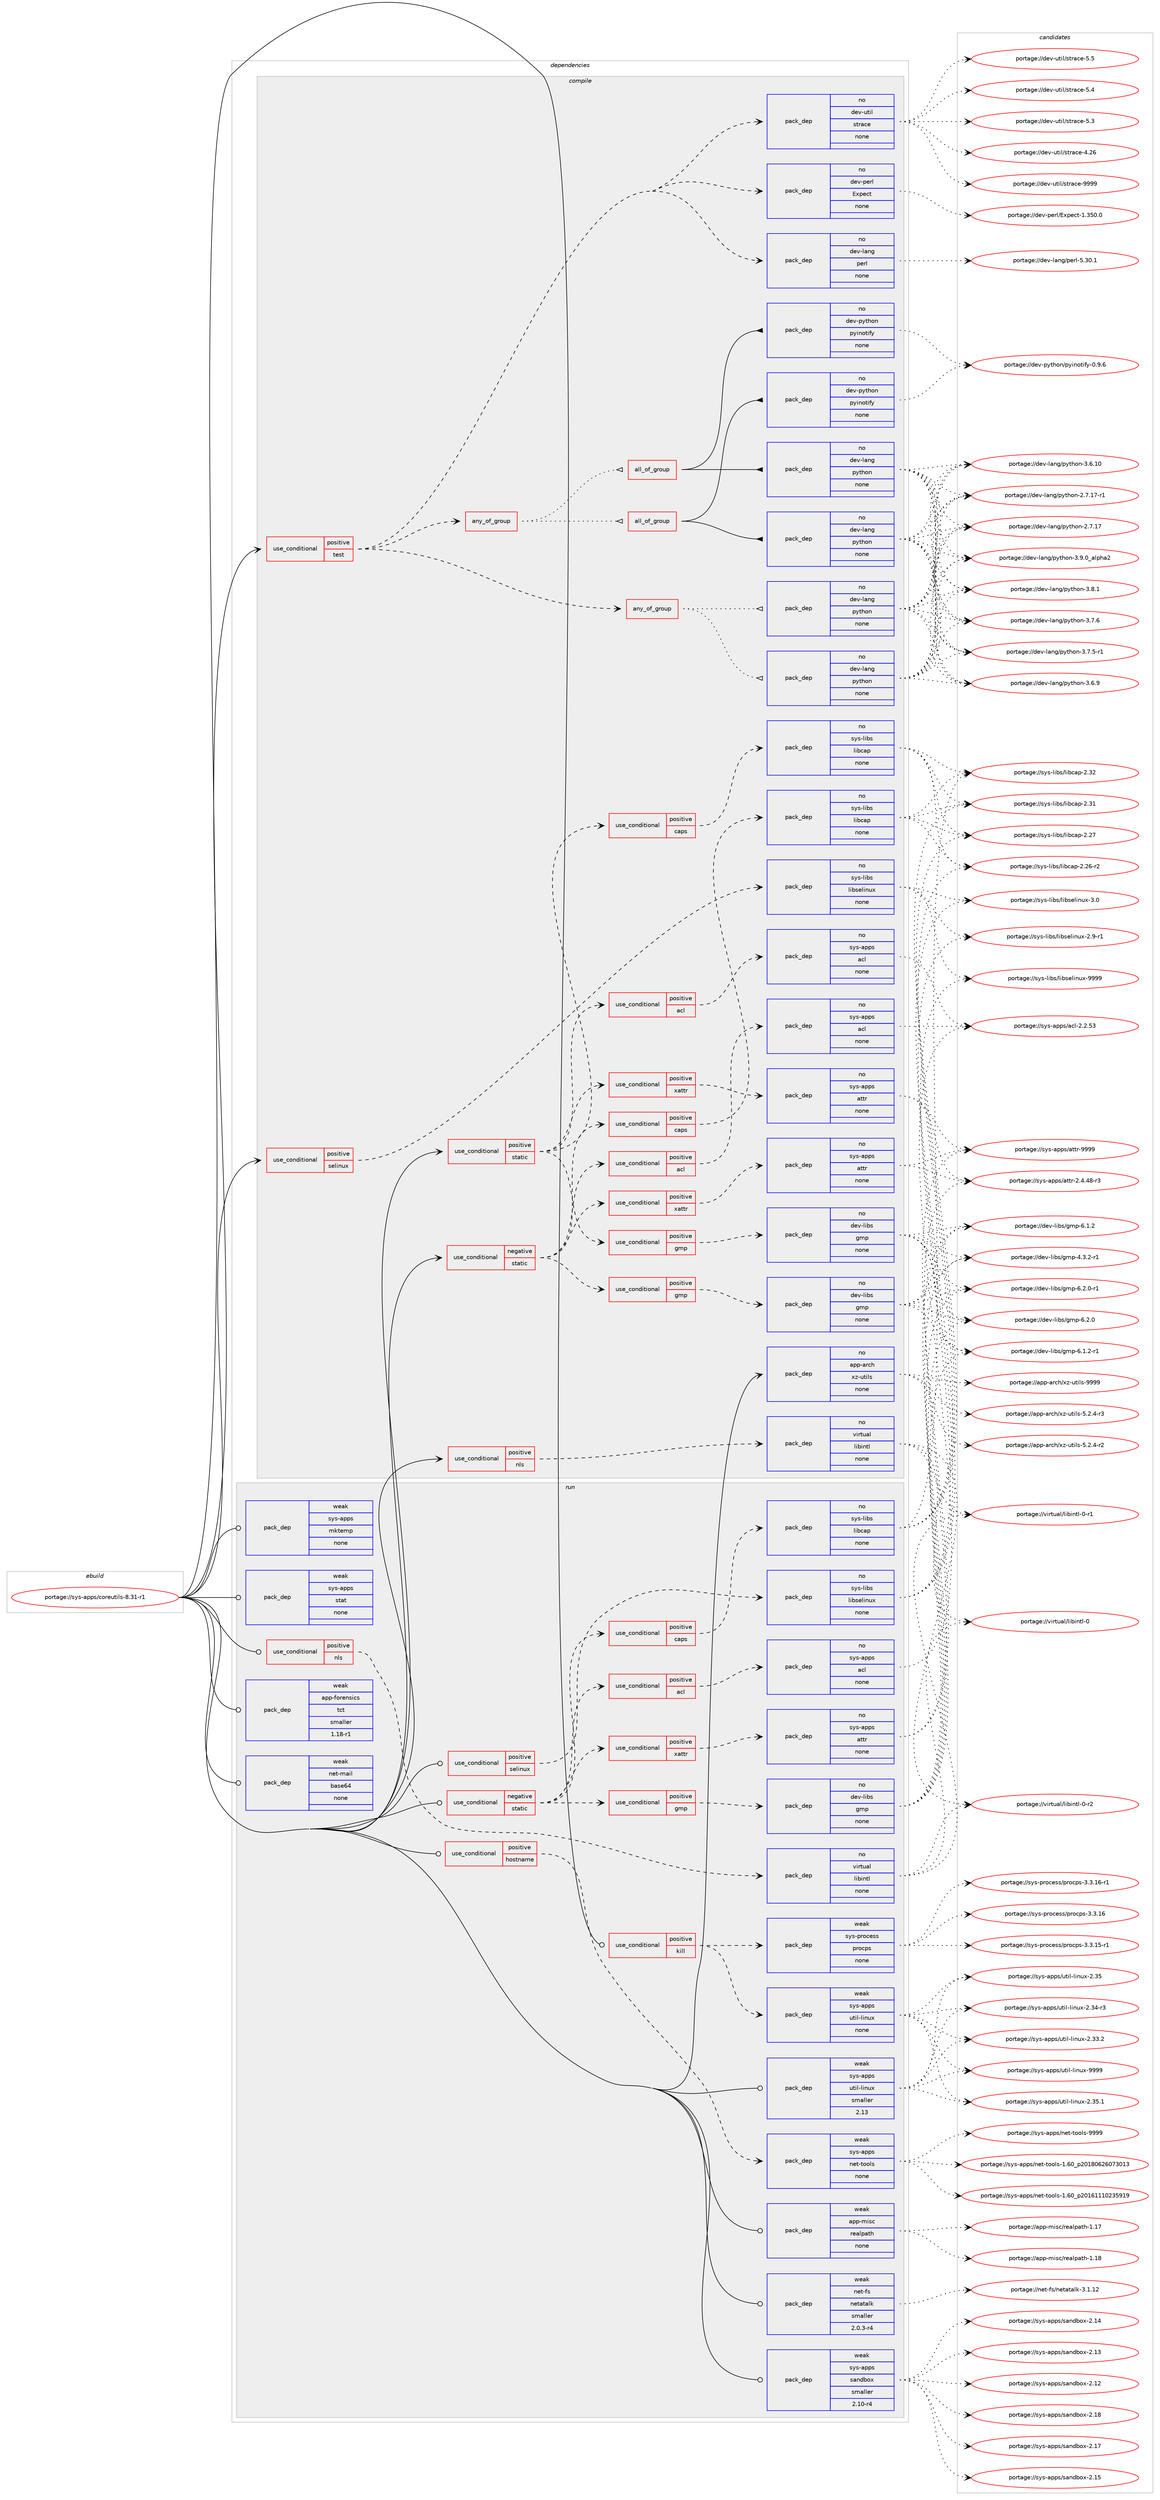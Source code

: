 digraph prolog {

# *************
# Graph options
# *************

newrank=true;
concentrate=true;
compound=true;
graph [rankdir=LR,fontname=Helvetica,fontsize=10,ranksep=1.5];#, ranksep=2.5, nodesep=0.2];
edge  [arrowhead=vee];
node  [fontname=Helvetica,fontsize=10];

# **********
# The ebuild
# **********

subgraph cluster_leftcol {
color=gray;
rank=same;
label=<<i>ebuild</i>>;
id [label="portage://sys-apps/coreutils-8.31-r1", color=red, width=4, href="../sys-apps/coreutils-8.31-r1.svg"];
}

# ****************
# The dependencies
# ****************

subgraph cluster_midcol {
color=gray;
label=<<i>dependencies</i>>;
subgraph cluster_compile {
fillcolor="#eeeeee";
style=filled;
label=<<i>compile</i>>;
subgraph cond9619 {
dependency44824 [label=<<TABLE BORDER="0" CELLBORDER="1" CELLSPACING="0" CELLPADDING="4"><TR><TD ROWSPAN="3" CELLPADDING="10">use_conditional</TD></TR><TR><TD>negative</TD></TR><TR><TD>static</TD></TR></TABLE>>, shape=none, color=red];
subgraph cond9620 {
dependency44825 [label=<<TABLE BORDER="0" CELLBORDER="1" CELLSPACING="0" CELLPADDING="4"><TR><TD ROWSPAN="3" CELLPADDING="10">use_conditional</TD></TR><TR><TD>positive</TD></TR><TR><TD>acl</TD></TR></TABLE>>, shape=none, color=red];
subgraph pack34191 {
dependency44826 [label=<<TABLE BORDER="0" CELLBORDER="1" CELLSPACING="0" CELLPADDING="4" WIDTH="220"><TR><TD ROWSPAN="6" CELLPADDING="30">pack_dep</TD></TR><TR><TD WIDTH="110">no</TD></TR><TR><TD>sys-apps</TD></TR><TR><TD>acl</TD></TR><TR><TD>none</TD></TR><TR><TD></TD></TR></TABLE>>, shape=none, color=blue];
}
dependency44825:e -> dependency44826:w [weight=20,style="dashed",arrowhead="vee"];
}
dependency44824:e -> dependency44825:w [weight=20,style="dashed",arrowhead="vee"];
subgraph cond9621 {
dependency44827 [label=<<TABLE BORDER="0" CELLBORDER="1" CELLSPACING="0" CELLPADDING="4"><TR><TD ROWSPAN="3" CELLPADDING="10">use_conditional</TD></TR><TR><TD>positive</TD></TR><TR><TD>caps</TD></TR></TABLE>>, shape=none, color=red];
subgraph pack34192 {
dependency44828 [label=<<TABLE BORDER="0" CELLBORDER="1" CELLSPACING="0" CELLPADDING="4" WIDTH="220"><TR><TD ROWSPAN="6" CELLPADDING="30">pack_dep</TD></TR><TR><TD WIDTH="110">no</TD></TR><TR><TD>sys-libs</TD></TR><TR><TD>libcap</TD></TR><TR><TD>none</TD></TR><TR><TD></TD></TR></TABLE>>, shape=none, color=blue];
}
dependency44827:e -> dependency44828:w [weight=20,style="dashed",arrowhead="vee"];
}
dependency44824:e -> dependency44827:w [weight=20,style="dashed",arrowhead="vee"];
subgraph cond9622 {
dependency44829 [label=<<TABLE BORDER="0" CELLBORDER="1" CELLSPACING="0" CELLPADDING="4"><TR><TD ROWSPAN="3" CELLPADDING="10">use_conditional</TD></TR><TR><TD>positive</TD></TR><TR><TD>gmp</TD></TR></TABLE>>, shape=none, color=red];
subgraph pack34193 {
dependency44830 [label=<<TABLE BORDER="0" CELLBORDER="1" CELLSPACING="0" CELLPADDING="4" WIDTH="220"><TR><TD ROWSPAN="6" CELLPADDING="30">pack_dep</TD></TR><TR><TD WIDTH="110">no</TD></TR><TR><TD>dev-libs</TD></TR><TR><TD>gmp</TD></TR><TR><TD>none</TD></TR><TR><TD></TD></TR></TABLE>>, shape=none, color=blue];
}
dependency44829:e -> dependency44830:w [weight=20,style="dashed",arrowhead="vee"];
}
dependency44824:e -> dependency44829:w [weight=20,style="dashed",arrowhead="vee"];
subgraph cond9623 {
dependency44831 [label=<<TABLE BORDER="0" CELLBORDER="1" CELLSPACING="0" CELLPADDING="4"><TR><TD ROWSPAN="3" CELLPADDING="10">use_conditional</TD></TR><TR><TD>positive</TD></TR><TR><TD>xattr</TD></TR></TABLE>>, shape=none, color=red];
subgraph pack34194 {
dependency44832 [label=<<TABLE BORDER="0" CELLBORDER="1" CELLSPACING="0" CELLPADDING="4" WIDTH="220"><TR><TD ROWSPAN="6" CELLPADDING="30">pack_dep</TD></TR><TR><TD WIDTH="110">no</TD></TR><TR><TD>sys-apps</TD></TR><TR><TD>attr</TD></TR><TR><TD>none</TD></TR><TR><TD></TD></TR></TABLE>>, shape=none, color=blue];
}
dependency44831:e -> dependency44832:w [weight=20,style="dashed",arrowhead="vee"];
}
dependency44824:e -> dependency44831:w [weight=20,style="dashed",arrowhead="vee"];
}
id:e -> dependency44824:w [weight=20,style="solid",arrowhead="vee"];
subgraph cond9624 {
dependency44833 [label=<<TABLE BORDER="0" CELLBORDER="1" CELLSPACING="0" CELLPADDING="4"><TR><TD ROWSPAN="3" CELLPADDING="10">use_conditional</TD></TR><TR><TD>positive</TD></TR><TR><TD>nls</TD></TR></TABLE>>, shape=none, color=red];
subgraph pack34195 {
dependency44834 [label=<<TABLE BORDER="0" CELLBORDER="1" CELLSPACING="0" CELLPADDING="4" WIDTH="220"><TR><TD ROWSPAN="6" CELLPADDING="30">pack_dep</TD></TR><TR><TD WIDTH="110">no</TD></TR><TR><TD>virtual</TD></TR><TR><TD>libintl</TD></TR><TR><TD>none</TD></TR><TR><TD></TD></TR></TABLE>>, shape=none, color=blue];
}
dependency44833:e -> dependency44834:w [weight=20,style="dashed",arrowhead="vee"];
}
id:e -> dependency44833:w [weight=20,style="solid",arrowhead="vee"];
subgraph cond9625 {
dependency44835 [label=<<TABLE BORDER="0" CELLBORDER="1" CELLSPACING="0" CELLPADDING="4"><TR><TD ROWSPAN="3" CELLPADDING="10">use_conditional</TD></TR><TR><TD>positive</TD></TR><TR><TD>selinux</TD></TR></TABLE>>, shape=none, color=red];
subgraph pack34196 {
dependency44836 [label=<<TABLE BORDER="0" CELLBORDER="1" CELLSPACING="0" CELLPADDING="4" WIDTH="220"><TR><TD ROWSPAN="6" CELLPADDING="30">pack_dep</TD></TR><TR><TD WIDTH="110">no</TD></TR><TR><TD>sys-libs</TD></TR><TR><TD>libselinux</TD></TR><TR><TD>none</TD></TR><TR><TD></TD></TR></TABLE>>, shape=none, color=blue];
}
dependency44835:e -> dependency44836:w [weight=20,style="dashed",arrowhead="vee"];
}
id:e -> dependency44835:w [weight=20,style="solid",arrowhead="vee"];
subgraph cond9626 {
dependency44837 [label=<<TABLE BORDER="0" CELLBORDER="1" CELLSPACING="0" CELLPADDING="4"><TR><TD ROWSPAN="3" CELLPADDING="10">use_conditional</TD></TR><TR><TD>positive</TD></TR><TR><TD>static</TD></TR></TABLE>>, shape=none, color=red];
subgraph cond9627 {
dependency44838 [label=<<TABLE BORDER="0" CELLBORDER="1" CELLSPACING="0" CELLPADDING="4"><TR><TD ROWSPAN="3" CELLPADDING="10">use_conditional</TD></TR><TR><TD>positive</TD></TR><TR><TD>acl</TD></TR></TABLE>>, shape=none, color=red];
subgraph pack34197 {
dependency44839 [label=<<TABLE BORDER="0" CELLBORDER="1" CELLSPACING="0" CELLPADDING="4" WIDTH="220"><TR><TD ROWSPAN="6" CELLPADDING="30">pack_dep</TD></TR><TR><TD WIDTH="110">no</TD></TR><TR><TD>sys-apps</TD></TR><TR><TD>acl</TD></TR><TR><TD>none</TD></TR><TR><TD></TD></TR></TABLE>>, shape=none, color=blue];
}
dependency44838:e -> dependency44839:w [weight=20,style="dashed",arrowhead="vee"];
}
dependency44837:e -> dependency44838:w [weight=20,style="dashed",arrowhead="vee"];
subgraph cond9628 {
dependency44840 [label=<<TABLE BORDER="0" CELLBORDER="1" CELLSPACING="0" CELLPADDING="4"><TR><TD ROWSPAN="3" CELLPADDING="10">use_conditional</TD></TR><TR><TD>positive</TD></TR><TR><TD>caps</TD></TR></TABLE>>, shape=none, color=red];
subgraph pack34198 {
dependency44841 [label=<<TABLE BORDER="0" CELLBORDER="1" CELLSPACING="0" CELLPADDING="4" WIDTH="220"><TR><TD ROWSPAN="6" CELLPADDING="30">pack_dep</TD></TR><TR><TD WIDTH="110">no</TD></TR><TR><TD>sys-libs</TD></TR><TR><TD>libcap</TD></TR><TR><TD>none</TD></TR><TR><TD></TD></TR></TABLE>>, shape=none, color=blue];
}
dependency44840:e -> dependency44841:w [weight=20,style="dashed",arrowhead="vee"];
}
dependency44837:e -> dependency44840:w [weight=20,style="dashed",arrowhead="vee"];
subgraph cond9629 {
dependency44842 [label=<<TABLE BORDER="0" CELLBORDER="1" CELLSPACING="0" CELLPADDING="4"><TR><TD ROWSPAN="3" CELLPADDING="10">use_conditional</TD></TR><TR><TD>positive</TD></TR><TR><TD>gmp</TD></TR></TABLE>>, shape=none, color=red];
subgraph pack34199 {
dependency44843 [label=<<TABLE BORDER="0" CELLBORDER="1" CELLSPACING="0" CELLPADDING="4" WIDTH="220"><TR><TD ROWSPAN="6" CELLPADDING="30">pack_dep</TD></TR><TR><TD WIDTH="110">no</TD></TR><TR><TD>dev-libs</TD></TR><TR><TD>gmp</TD></TR><TR><TD>none</TD></TR><TR><TD></TD></TR></TABLE>>, shape=none, color=blue];
}
dependency44842:e -> dependency44843:w [weight=20,style="dashed",arrowhead="vee"];
}
dependency44837:e -> dependency44842:w [weight=20,style="dashed",arrowhead="vee"];
subgraph cond9630 {
dependency44844 [label=<<TABLE BORDER="0" CELLBORDER="1" CELLSPACING="0" CELLPADDING="4"><TR><TD ROWSPAN="3" CELLPADDING="10">use_conditional</TD></TR><TR><TD>positive</TD></TR><TR><TD>xattr</TD></TR></TABLE>>, shape=none, color=red];
subgraph pack34200 {
dependency44845 [label=<<TABLE BORDER="0" CELLBORDER="1" CELLSPACING="0" CELLPADDING="4" WIDTH="220"><TR><TD ROWSPAN="6" CELLPADDING="30">pack_dep</TD></TR><TR><TD WIDTH="110">no</TD></TR><TR><TD>sys-apps</TD></TR><TR><TD>attr</TD></TR><TR><TD>none</TD></TR><TR><TD></TD></TR></TABLE>>, shape=none, color=blue];
}
dependency44844:e -> dependency44845:w [weight=20,style="dashed",arrowhead="vee"];
}
dependency44837:e -> dependency44844:w [weight=20,style="dashed",arrowhead="vee"];
}
id:e -> dependency44837:w [weight=20,style="solid",arrowhead="vee"];
subgraph cond9631 {
dependency44846 [label=<<TABLE BORDER="0" CELLBORDER="1" CELLSPACING="0" CELLPADDING="4"><TR><TD ROWSPAN="3" CELLPADDING="10">use_conditional</TD></TR><TR><TD>positive</TD></TR><TR><TD>test</TD></TR></TABLE>>, shape=none, color=red];
subgraph pack34201 {
dependency44847 [label=<<TABLE BORDER="0" CELLBORDER="1" CELLSPACING="0" CELLPADDING="4" WIDTH="220"><TR><TD ROWSPAN="6" CELLPADDING="30">pack_dep</TD></TR><TR><TD WIDTH="110">no</TD></TR><TR><TD>dev-lang</TD></TR><TR><TD>perl</TD></TR><TR><TD>none</TD></TR><TR><TD></TD></TR></TABLE>>, shape=none, color=blue];
}
dependency44846:e -> dependency44847:w [weight=20,style="dashed",arrowhead="vee"];
subgraph pack34202 {
dependency44848 [label=<<TABLE BORDER="0" CELLBORDER="1" CELLSPACING="0" CELLPADDING="4" WIDTH="220"><TR><TD ROWSPAN="6" CELLPADDING="30">pack_dep</TD></TR><TR><TD WIDTH="110">no</TD></TR><TR><TD>dev-perl</TD></TR><TR><TD>Expect</TD></TR><TR><TD>none</TD></TR><TR><TD></TD></TR></TABLE>>, shape=none, color=blue];
}
dependency44846:e -> dependency44848:w [weight=20,style="dashed",arrowhead="vee"];
subgraph pack34203 {
dependency44849 [label=<<TABLE BORDER="0" CELLBORDER="1" CELLSPACING="0" CELLPADDING="4" WIDTH="220"><TR><TD ROWSPAN="6" CELLPADDING="30">pack_dep</TD></TR><TR><TD WIDTH="110">no</TD></TR><TR><TD>dev-util</TD></TR><TR><TD>strace</TD></TR><TR><TD>none</TD></TR><TR><TD></TD></TR></TABLE>>, shape=none, color=blue];
}
dependency44846:e -> dependency44849:w [weight=20,style="dashed",arrowhead="vee"];
subgraph any971 {
dependency44850 [label=<<TABLE BORDER="0" CELLBORDER="1" CELLSPACING="0" CELLPADDING="4"><TR><TD CELLPADDING="10">any_of_group</TD></TR></TABLE>>, shape=none, color=red];subgraph pack34204 {
dependency44851 [label=<<TABLE BORDER="0" CELLBORDER="1" CELLSPACING="0" CELLPADDING="4" WIDTH="220"><TR><TD ROWSPAN="6" CELLPADDING="30">pack_dep</TD></TR><TR><TD WIDTH="110">no</TD></TR><TR><TD>dev-lang</TD></TR><TR><TD>python</TD></TR><TR><TD>none</TD></TR><TR><TD></TD></TR></TABLE>>, shape=none, color=blue];
}
dependency44850:e -> dependency44851:w [weight=20,style="dotted",arrowhead="oinv"];
subgraph pack34205 {
dependency44852 [label=<<TABLE BORDER="0" CELLBORDER="1" CELLSPACING="0" CELLPADDING="4" WIDTH="220"><TR><TD ROWSPAN="6" CELLPADDING="30">pack_dep</TD></TR><TR><TD WIDTH="110">no</TD></TR><TR><TD>dev-lang</TD></TR><TR><TD>python</TD></TR><TR><TD>none</TD></TR><TR><TD></TD></TR></TABLE>>, shape=none, color=blue];
}
dependency44850:e -> dependency44852:w [weight=20,style="dotted",arrowhead="oinv"];
}
dependency44846:e -> dependency44850:w [weight=20,style="dashed",arrowhead="vee"];
subgraph any972 {
dependency44853 [label=<<TABLE BORDER="0" CELLBORDER="1" CELLSPACING="0" CELLPADDING="4"><TR><TD CELLPADDING="10">any_of_group</TD></TR></TABLE>>, shape=none, color=red];subgraph all46 {
dependency44854 [label=<<TABLE BORDER="0" CELLBORDER="1" CELLSPACING="0" CELLPADDING="4"><TR><TD CELLPADDING="10">all_of_group</TD></TR></TABLE>>, shape=none, color=red];subgraph pack34206 {
dependency44855 [label=<<TABLE BORDER="0" CELLBORDER="1" CELLSPACING="0" CELLPADDING="4" WIDTH="220"><TR><TD ROWSPAN="6" CELLPADDING="30">pack_dep</TD></TR><TR><TD WIDTH="110">no</TD></TR><TR><TD>dev-lang</TD></TR><TR><TD>python</TD></TR><TR><TD>none</TD></TR><TR><TD></TD></TR></TABLE>>, shape=none, color=blue];
}
dependency44854:e -> dependency44855:w [weight=20,style="solid",arrowhead="inv"];
subgraph pack34207 {
dependency44856 [label=<<TABLE BORDER="0" CELLBORDER="1" CELLSPACING="0" CELLPADDING="4" WIDTH="220"><TR><TD ROWSPAN="6" CELLPADDING="30">pack_dep</TD></TR><TR><TD WIDTH="110">no</TD></TR><TR><TD>dev-python</TD></TR><TR><TD>pyinotify</TD></TR><TR><TD>none</TD></TR><TR><TD></TD></TR></TABLE>>, shape=none, color=blue];
}
dependency44854:e -> dependency44856:w [weight=20,style="solid",arrowhead="inv"];
}
dependency44853:e -> dependency44854:w [weight=20,style="dotted",arrowhead="oinv"];
subgraph all47 {
dependency44857 [label=<<TABLE BORDER="0" CELLBORDER="1" CELLSPACING="0" CELLPADDING="4"><TR><TD CELLPADDING="10">all_of_group</TD></TR></TABLE>>, shape=none, color=red];subgraph pack34208 {
dependency44858 [label=<<TABLE BORDER="0" CELLBORDER="1" CELLSPACING="0" CELLPADDING="4" WIDTH="220"><TR><TD ROWSPAN="6" CELLPADDING="30">pack_dep</TD></TR><TR><TD WIDTH="110">no</TD></TR><TR><TD>dev-lang</TD></TR><TR><TD>python</TD></TR><TR><TD>none</TD></TR><TR><TD></TD></TR></TABLE>>, shape=none, color=blue];
}
dependency44857:e -> dependency44858:w [weight=20,style="solid",arrowhead="inv"];
subgraph pack34209 {
dependency44859 [label=<<TABLE BORDER="0" CELLBORDER="1" CELLSPACING="0" CELLPADDING="4" WIDTH="220"><TR><TD ROWSPAN="6" CELLPADDING="30">pack_dep</TD></TR><TR><TD WIDTH="110">no</TD></TR><TR><TD>dev-python</TD></TR><TR><TD>pyinotify</TD></TR><TR><TD>none</TD></TR><TR><TD></TD></TR></TABLE>>, shape=none, color=blue];
}
dependency44857:e -> dependency44859:w [weight=20,style="solid",arrowhead="inv"];
}
dependency44853:e -> dependency44857:w [weight=20,style="dotted",arrowhead="oinv"];
}
dependency44846:e -> dependency44853:w [weight=20,style="dashed",arrowhead="vee"];
}
id:e -> dependency44846:w [weight=20,style="solid",arrowhead="vee"];
subgraph pack34210 {
dependency44860 [label=<<TABLE BORDER="0" CELLBORDER="1" CELLSPACING="0" CELLPADDING="4" WIDTH="220"><TR><TD ROWSPAN="6" CELLPADDING="30">pack_dep</TD></TR><TR><TD WIDTH="110">no</TD></TR><TR><TD>app-arch</TD></TR><TR><TD>xz-utils</TD></TR><TR><TD>none</TD></TR><TR><TD></TD></TR></TABLE>>, shape=none, color=blue];
}
id:e -> dependency44860:w [weight=20,style="solid",arrowhead="vee"];
}
subgraph cluster_compileandrun {
fillcolor="#eeeeee";
style=filled;
label=<<i>compile and run</i>>;
}
subgraph cluster_run {
fillcolor="#eeeeee";
style=filled;
label=<<i>run</i>>;
subgraph cond9632 {
dependency44861 [label=<<TABLE BORDER="0" CELLBORDER="1" CELLSPACING="0" CELLPADDING="4"><TR><TD ROWSPAN="3" CELLPADDING="10">use_conditional</TD></TR><TR><TD>negative</TD></TR><TR><TD>static</TD></TR></TABLE>>, shape=none, color=red];
subgraph cond9633 {
dependency44862 [label=<<TABLE BORDER="0" CELLBORDER="1" CELLSPACING="0" CELLPADDING="4"><TR><TD ROWSPAN="3" CELLPADDING="10">use_conditional</TD></TR><TR><TD>positive</TD></TR><TR><TD>acl</TD></TR></TABLE>>, shape=none, color=red];
subgraph pack34211 {
dependency44863 [label=<<TABLE BORDER="0" CELLBORDER="1" CELLSPACING="0" CELLPADDING="4" WIDTH="220"><TR><TD ROWSPAN="6" CELLPADDING="30">pack_dep</TD></TR><TR><TD WIDTH="110">no</TD></TR><TR><TD>sys-apps</TD></TR><TR><TD>acl</TD></TR><TR><TD>none</TD></TR><TR><TD></TD></TR></TABLE>>, shape=none, color=blue];
}
dependency44862:e -> dependency44863:w [weight=20,style="dashed",arrowhead="vee"];
}
dependency44861:e -> dependency44862:w [weight=20,style="dashed",arrowhead="vee"];
subgraph cond9634 {
dependency44864 [label=<<TABLE BORDER="0" CELLBORDER="1" CELLSPACING="0" CELLPADDING="4"><TR><TD ROWSPAN="3" CELLPADDING="10">use_conditional</TD></TR><TR><TD>positive</TD></TR><TR><TD>caps</TD></TR></TABLE>>, shape=none, color=red];
subgraph pack34212 {
dependency44865 [label=<<TABLE BORDER="0" CELLBORDER="1" CELLSPACING="0" CELLPADDING="4" WIDTH="220"><TR><TD ROWSPAN="6" CELLPADDING="30">pack_dep</TD></TR><TR><TD WIDTH="110">no</TD></TR><TR><TD>sys-libs</TD></TR><TR><TD>libcap</TD></TR><TR><TD>none</TD></TR><TR><TD></TD></TR></TABLE>>, shape=none, color=blue];
}
dependency44864:e -> dependency44865:w [weight=20,style="dashed",arrowhead="vee"];
}
dependency44861:e -> dependency44864:w [weight=20,style="dashed",arrowhead="vee"];
subgraph cond9635 {
dependency44866 [label=<<TABLE BORDER="0" CELLBORDER="1" CELLSPACING="0" CELLPADDING="4"><TR><TD ROWSPAN="3" CELLPADDING="10">use_conditional</TD></TR><TR><TD>positive</TD></TR><TR><TD>gmp</TD></TR></TABLE>>, shape=none, color=red];
subgraph pack34213 {
dependency44867 [label=<<TABLE BORDER="0" CELLBORDER="1" CELLSPACING="0" CELLPADDING="4" WIDTH="220"><TR><TD ROWSPAN="6" CELLPADDING="30">pack_dep</TD></TR><TR><TD WIDTH="110">no</TD></TR><TR><TD>dev-libs</TD></TR><TR><TD>gmp</TD></TR><TR><TD>none</TD></TR><TR><TD></TD></TR></TABLE>>, shape=none, color=blue];
}
dependency44866:e -> dependency44867:w [weight=20,style="dashed",arrowhead="vee"];
}
dependency44861:e -> dependency44866:w [weight=20,style="dashed",arrowhead="vee"];
subgraph cond9636 {
dependency44868 [label=<<TABLE BORDER="0" CELLBORDER="1" CELLSPACING="0" CELLPADDING="4"><TR><TD ROWSPAN="3" CELLPADDING="10">use_conditional</TD></TR><TR><TD>positive</TD></TR><TR><TD>xattr</TD></TR></TABLE>>, shape=none, color=red];
subgraph pack34214 {
dependency44869 [label=<<TABLE BORDER="0" CELLBORDER="1" CELLSPACING="0" CELLPADDING="4" WIDTH="220"><TR><TD ROWSPAN="6" CELLPADDING="30">pack_dep</TD></TR><TR><TD WIDTH="110">no</TD></TR><TR><TD>sys-apps</TD></TR><TR><TD>attr</TD></TR><TR><TD>none</TD></TR><TR><TD></TD></TR></TABLE>>, shape=none, color=blue];
}
dependency44868:e -> dependency44869:w [weight=20,style="dashed",arrowhead="vee"];
}
dependency44861:e -> dependency44868:w [weight=20,style="dashed",arrowhead="vee"];
}
id:e -> dependency44861:w [weight=20,style="solid",arrowhead="odot"];
subgraph cond9637 {
dependency44870 [label=<<TABLE BORDER="0" CELLBORDER="1" CELLSPACING="0" CELLPADDING="4"><TR><TD ROWSPAN="3" CELLPADDING="10">use_conditional</TD></TR><TR><TD>positive</TD></TR><TR><TD>hostname</TD></TR></TABLE>>, shape=none, color=red];
subgraph pack34215 {
dependency44871 [label=<<TABLE BORDER="0" CELLBORDER="1" CELLSPACING="0" CELLPADDING="4" WIDTH="220"><TR><TD ROWSPAN="6" CELLPADDING="30">pack_dep</TD></TR><TR><TD WIDTH="110">weak</TD></TR><TR><TD>sys-apps</TD></TR><TR><TD>net-tools</TD></TR><TR><TD>none</TD></TR><TR><TD></TD></TR></TABLE>>, shape=none, color=blue];
}
dependency44870:e -> dependency44871:w [weight=20,style="dashed",arrowhead="vee"];
}
id:e -> dependency44870:w [weight=20,style="solid",arrowhead="odot"];
subgraph cond9638 {
dependency44872 [label=<<TABLE BORDER="0" CELLBORDER="1" CELLSPACING="0" CELLPADDING="4"><TR><TD ROWSPAN="3" CELLPADDING="10">use_conditional</TD></TR><TR><TD>positive</TD></TR><TR><TD>kill</TD></TR></TABLE>>, shape=none, color=red];
subgraph pack34216 {
dependency44873 [label=<<TABLE BORDER="0" CELLBORDER="1" CELLSPACING="0" CELLPADDING="4" WIDTH="220"><TR><TD ROWSPAN="6" CELLPADDING="30">pack_dep</TD></TR><TR><TD WIDTH="110">weak</TD></TR><TR><TD>sys-apps</TD></TR><TR><TD>util-linux</TD></TR><TR><TD>none</TD></TR><TR><TD></TD></TR></TABLE>>, shape=none, color=blue];
}
dependency44872:e -> dependency44873:w [weight=20,style="dashed",arrowhead="vee"];
subgraph pack34217 {
dependency44874 [label=<<TABLE BORDER="0" CELLBORDER="1" CELLSPACING="0" CELLPADDING="4" WIDTH="220"><TR><TD ROWSPAN="6" CELLPADDING="30">pack_dep</TD></TR><TR><TD WIDTH="110">weak</TD></TR><TR><TD>sys-process</TD></TR><TR><TD>procps</TD></TR><TR><TD>none</TD></TR><TR><TD></TD></TR></TABLE>>, shape=none, color=blue];
}
dependency44872:e -> dependency44874:w [weight=20,style="dashed",arrowhead="vee"];
}
id:e -> dependency44872:w [weight=20,style="solid",arrowhead="odot"];
subgraph cond9639 {
dependency44875 [label=<<TABLE BORDER="0" CELLBORDER="1" CELLSPACING="0" CELLPADDING="4"><TR><TD ROWSPAN="3" CELLPADDING="10">use_conditional</TD></TR><TR><TD>positive</TD></TR><TR><TD>nls</TD></TR></TABLE>>, shape=none, color=red];
subgraph pack34218 {
dependency44876 [label=<<TABLE BORDER="0" CELLBORDER="1" CELLSPACING="0" CELLPADDING="4" WIDTH="220"><TR><TD ROWSPAN="6" CELLPADDING="30">pack_dep</TD></TR><TR><TD WIDTH="110">no</TD></TR><TR><TD>virtual</TD></TR><TR><TD>libintl</TD></TR><TR><TD>none</TD></TR><TR><TD></TD></TR></TABLE>>, shape=none, color=blue];
}
dependency44875:e -> dependency44876:w [weight=20,style="dashed",arrowhead="vee"];
}
id:e -> dependency44875:w [weight=20,style="solid",arrowhead="odot"];
subgraph cond9640 {
dependency44877 [label=<<TABLE BORDER="0" CELLBORDER="1" CELLSPACING="0" CELLPADDING="4"><TR><TD ROWSPAN="3" CELLPADDING="10">use_conditional</TD></TR><TR><TD>positive</TD></TR><TR><TD>selinux</TD></TR></TABLE>>, shape=none, color=red];
subgraph pack34219 {
dependency44878 [label=<<TABLE BORDER="0" CELLBORDER="1" CELLSPACING="0" CELLPADDING="4" WIDTH="220"><TR><TD ROWSPAN="6" CELLPADDING="30">pack_dep</TD></TR><TR><TD WIDTH="110">no</TD></TR><TR><TD>sys-libs</TD></TR><TR><TD>libselinux</TD></TR><TR><TD>none</TD></TR><TR><TD></TD></TR></TABLE>>, shape=none, color=blue];
}
dependency44877:e -> dependency44878:w [weight=20,style="dashed",arrowhead="vee"];
}
id:e -> dependency44877:w [weight=20,style="solid",arrowhead="odot"];
subgraph pack34220 {
dependency44879 [label=<<TABLE BORDER="0" CELLBORDER="1" CELLSPACING="0" CELLPADDING="4" WIDTH="220"><TR><TD ROWSPAN="6" CELLPADDING="30">pack_dep</TD></TR><TR><TD WIDTH="110">weak</TD></TR><TR><TD>app-forensics</TD></TR><TR><TD>tct</TD></TR><TR><TD>smaller</TD></TR><TR><TD>1.18-r1</TD></TR></TABLE>>, shape=none, color=blue];
}
id:e -> dependency44879:w [weight=20,style="solid",arrowhead="odot"];
subgraph pack34221 {
dependency44880 [label=<<TABLE BORDER="0" CELLBORDER="1" CELLSPACING="0" CELLPADDING="4" WIDTH="220"><TR><TD ROWSPAN="6" CELLPADDING="30">pack_dep</TD></TR><TR><TD WIDTH="110">weak</TD></TR><TR><TD>app-misc</TD></TR><TR><TD>realpath</TD></TR><TR><TD>none</TD></TR><TR><TD></TD></TR></TABLE>>, shape=none, color=blue];
}
id:e -> dependency44880:w [weight=20,style="solid",arrowhead="odot"];
subgraph pack34222 {
dependency44881 [label=<<TABLE BORDER="0" CELLBORDER="1" CELLSPACING="0" CELLPADDING="4" WIDTH="220"><TR><TD ROWSPAN="6" CELLPADDING="30">pack_dep</TD></TR><TR><TD WIDTH="110">weak</TD></TR><TR><TD>net-fs</TD></TR><TR><TD>netatalk</TD></TR><TR><TD>smaller</TD></TR><TR><TD>2.0.3-r4</TD></TR></TABLE>>, shape=none, color=blue];
}
id:e -> dependency44881:w [weight=20,style="solid",arrowhead="odot"];
subgraph pack34223 {
dependency44882 [label=<<TABLE BORDER="0" CELLBORDER="1" CELLSPACING="0" CELLPADDING="4" WIDTH="220"><TR><TD ROWSPAN="6" CELLPADDING="30">pack_dep</TD></TR><TR><TD WIDTH="110">weak</TD></TR><TR><TD>net-mail</TD></TR><TR><TD>base64</TD></TR><TR><TD>none</TD></TR><TR><TD></TD></TR></TABLE>>, shape=none, color=blue];
}
id:e -> dependency44882:w [weight=20,style="solid",arrowhead="odot"];
subgraph pack34224 {
dependency44883 [label=<<TABLE BORDER="0" CELLBORDER="1" CELLSPACING="0" CELLPADDING="4" WIDTH="220"><TR><TD ROWSPAN="6" CELLPADDING="30">pack_dep</TD></TR><TR><TD WIDTH="110">weak</TD></TR><TR><TD>sys-apps</TD></TR><TR><TD>mktemp</TD></TR><TR><TD>none</TD></TR><TR><TD></TD></TR></TABLE>>, shape=none, color=blue];
}
id:e -> dependency44883:w [weight=20,style="solid",arrowhead="odot"];
subgraph pack34225 {
dependency44884 [label=<<TABLE BORDER="0" CELLBORDER="1" CELLSPACING="0" CELLPADDING="4" WIDTH="220"><TR><TD ROWSPAN="6" CELLPADDING="30">pack_dep</TD></TR><TR><TD WIDTH="110">weak</TD></TR><TR><TD>sys-apps</TD></TR><TR><TD>sandbox</TD></TR><TR><TD>smaller</TD></TR><TR><TD>2.10-r4</TD></TR></TABLE>>, shape=none, color=blue];
}
id:e -> dependency44884:w [weight=20,style="solid",arrowhead="odot"];
subgraph pack34226 {
dependency44885 [label=<<TABLE BORDER="0" CELLBORDER="1" CELLSPACING="0" CELLPADDING="4" WIDTH="220"><TR><TD ROWSPAN="6" CELLPADDING="30">pack_dep</TD></TR><TR><TD WIDTH="110">weak</TD></TR><TR><TD>sys-apps</TD></TR><TR><TD>stat</TD></TR><TR><TD>none</TD></TR><TR><TD></TD></TR></TABLE>>, shape=none, color=blue];
}
id:e -> dependency44885:w [weight=20,style="solid",arrowhead="odot"];
subgraph pack34227 {
dependency44886 [label=<<TABLE BORDER="0" CELLBORDER="1" CELLSPACING="0" CELLPADDING="4" WIDTH="220"><TR><TD ROWSPAN="6" CELLPADDING="30">pack_dep</TD></TR><TR><TD WIDTH="110">weak</TD></TR><TR><TD>sys-apps</TD></TR><TR><TD>util-linux</TD></TR><TR><TD>smaller</TD></TR><TR><TD>2.13</TD></TR></TABLE>>, shape=none, color=blue];
}
id:e -> dependency44886:w [weight=20,style="solid",arrowhead="odot"];
}
}

# **************
# The candidates
# **************

subgraph cluster_choices {
rank=same;
color=gray;
label=<<i>candidates</i>>;

subgraph choice34191 {
color=black;
nodesep=1;
choice115121115459711211211547979910845504650465351 [label="portage://sys-apps/acl-2.2.53", color=red, width=4,href="../sys-apps/acl-2.2.53.svg"];
dependency44826:e -> choice115121115459711211211547979910845504650465351:w [style=dotted,weight="100"];
}
subgraph choice34192 {
color=black;
nodesep=1;
choice1151211154510810598115471081059899971124550465150 [label="portage://sys-libs/libcap-2.32", color=red, width=4,href="../sys-libs/libcap-2.32.svg"];
choice1151211154510810598115471081059899971124550465149 [label="portage://sys-libs/libcap-2.31", color=red, width=4,href="../sys-libs/libcap-2.31.svg"];
choice1151211154510810598115471081059899971124550465055 [label="portage://sys-libs/libcap-2.27", color=red, width=4,href="../sys-libs/libcap-2.27.svg"];
choice11512111545108105981154710810598999711245504650544511450 [label="portage://sys-libs/libcap-2.26-r2", color=red, width=4,href="../sys-libs/libcap-2.26-r2.svg"];
dependency44828:e -> choice1151211154510810598115471081059899971124550465150:w [style=dotted,weight="100"];
dependency44828:e -> choice1151211154510810598115471081059899971124550465149:w [style=dotted,weight="100"];
dependency44828:e -> choice1151211154510810598115471081059899971124550465055:w [style=dotted,weight="100"];
dependency44828:e -> choice11512111545108105981154710810598999711245504650544511450:w [style=dotted,weight="100"];
}
subgraph choice34193 {
color=black;
nodesep=1;
choice1001011184510810598115471031091124554465046484511449 [label="portage://dev-libs/gmp-6.2.0-r1", color=red, width=4,href="../dev-libs/gmp-6.2.0-r1.svg"];
choice100101118451081059811547103109112455446504648 [label="portage://dev-libs/gmp-6.2.0", color=red, width=4,href="../dev-libs/gmp-6.2.0.svg"];
choice1001011184510810598115471031091124554464946504511449 [label="portage://dev-libs/gmp-6.1.2-r1", color=red, width=4,href="../dev-libs/gmp-6.1.2-r1.svg"];
choice100101118451081059811547103109112455446494650 [label="portage://dev-libs/gmp-6.1.2", color=red, width=4,href="../dev-libs/gmp-6.1.2.svg"];
choice1001011184510810598115471031091124552465146504511449 [label="portage://dev-libs/gmp-4.3.2-r1", color=red, width=4,href="../dev-libs/gmp-4.3.2-r1.svg"];
dependency44830:e -> choice1001011184510810598115471031091124554465046484511449:w [style=dotted,weight="100"];
dependency44830:e -> choice100101118451081059811547103109112455446504648:w [style=dotted,weight="100"];
dependency44830:e -> choice1001011184510810598115471031091124554464946504511449:w [style=dotted,weight="100"];
dependency44830:e -> choice100101118451081059811547103109112455446494650:w [style=dotted,weight="100"];
dependency44830:e -> choice1001011184510810598115471031091124552465146504511449:w [style=dotted,weight="100"];
}
subgraph choice34194 {
color=black;
nodesep=1;
choice115121115459711211211547971161161144557575757 [label="portage://sys-apps/attr-9999", color=red, width=4,href="../sys-apps/attr-9999.svg"];
choice11512111545971121121154797116116114455046524652564511451 [label="portage://sys-apps/attr-2.4.48-r3", color=red, width=4,href="../sys-apps/attr-2.4.48-r3.svg"];
dependency44832:e -> choice115121115459711211211547971161161144557575757:w [style=dotted,weight="100"];
dependency44832:e -> choice11512111545971121121154797116116114455046524652564511451:w [style=dotted,weight="100"];
}
subgraph choice34195 {
color=black;
nodesep=1;
choice11810511411611797108471081059810511011610845484511450 [label="portage://virtual/libintl-0-r2", color=red, width=4,href="../virtual/libintl-0-r2.svg"];
choice11810511411611797108471081059810511011610845484511449 [label="portage://virtual/libintl-0-r1", color=red, width=4,href="../virtual/libintl-0-r1.svg"];
choice1181051141161179710847108105981051101161084548 [label="portage://virtual/libintl-0", color=red, width=4,href="../virtual/libintl-0.svg"];
dependency44834:e -> choice11810511411611797108471081059810511011610845484511450:w [style=dotted,weight="100"];
dependency44834:e -> choice11810511411611797108471081059810511011610845484511449:w [style=dotted,weight="100"];
dependency44834:e -> choice1181051141161179710847108105981051101161084548:w [style=dotted,weight="100"];
}
subgraph choice34196 {
color=black;
nodesep=1;
choice115121115451081059811547108105981151011081051101171204557575757 [label="portage://sys-libs/libselinux-9999", color=red, width=4,href="../sys-libs/libselinux-9999.svg"];
choice1151211154510810598115471081059811510110810511011712045514648 [label="portage://sys-libs/libselinux-3.0", color=red, width=4,href="../sys-libs/libselinux-3.0.svg"];
choice11512111545108105981154710810598115101108105110117120455046574511449 [label="portage://sys-libs/libselinux-2.9-r1", color=red, width=4,href="../sys-libs/libselinux-2.9-r1.svg"];
dependency44836:e -> choice115121115451081059811547108105981151011081051101171204557575757:w [style=dotted,weight="100"];
dependency44836:e -> choice1151211154510810598115471081059811510110810511011712045514648:w [style=dotted,weight="100"];
dependency44836:e -> choice11512111545108105981154710810598115101108105110117120455046574511449:w [style=dotted,weight="100"];
}
subgraph choice34197 {
color=black;
nodesep=1;
choice115121115459711211211547979910845504650465351 [label="portage://sys-apps/acl-2.2.53", color=red, width=4,href="../sys-apps/acl-2.2.53.svg"];
dependency44839:e -> choice115121115459711211211547979910845504650465351:w [style=dotted,weight="100"];
}
subgraph choice34198 {
color=black;
nodesep=1;
choice1151211154510810598115471081059899971124550465150 [label="portage://sys-libs/libcap-2.32", color=red, width=4,href="../sys-libs/libcap-2.32.svg"];
choice1151211154510810598115471081059899971124550465149 [label="portage://sys-libs/libcap-2.31", color=red, width=4,href="../sys-libs/libcap-2.31.svg"];
choice1151211154510810598115471081059899971124550465055 [label="portage://sys-libs/libcap-2.27", color=red, width=4,href="../sys-libs/libcap-2.27.svg"];
choice11512111545108105981154710810598999711245504650544511450 [label="portage://sys-libs/libcap-2.26-r2", color=red, width=4,href="../sys-libs/libcap-2.26-r2.svg"];
dependency44841:e -> choice1151211154510810598115471081059899971124550465150:w [style=dotted,weight="100"];
dependency44841:e -> choice1151211154510810598115471081059899971124550465149:w [style=dotted,weight="100"];
dependency44841:e -> choice1151211154510810598115471081059899971124550465055:w [style=dotted,weight="100"];
dependency44841:e -> choice11512111545108105981154710810598999711245504650544511450:w [style=dotted,weight="100"];
}
subgraph choice34199 {
color=black;
nodesep=1;
choice1001011184510810598115471031091124554465046484511449 [label="portage://dev-libs/gmp-6.2.0-r1", color=red, width=4,href="../dev-libs/gmp-6.2.0-r1.svg"];
choice100101118451081059811547103109112455446504648 [label="portage://dev-libs/gmp-6.2.0", color=red, width=4,href="../dev-libs/gmp-6.2.0.svg"];
choice1001011184510810598115471031091124554464946504511449 [label="portage://dev-libs/gmp-6.1.2-r1", color=red, width=4,href="../dev-libs/gmp-6.1.2-r1.svg"];
choice100101118451081059811547103109112455446494650 [label="portage://dev-libs/gmp-6.1.2", color=red, width=4,href="../dev-libs/gmp-6.1.2.svg"];
choice1001011184510810598115471031091124552465146504511449 [label="portage://dev-libs/gmp-4.3.2-r1", color=red, width=4,href="../dev-libs/gmp-4.3.2-r1.svg"];
dependency44843:e -> choice1001011184510810598115471031091124554465046484511449:w [style=dotted,weight="100"];
dependency44843:e -> choice100101118451081059811547103109112455446504648:w [style=dotted,weight="100"];
dependency44843:e -> choice1001011184510810598115471031091124554464946504511449:w [style=dotted,weight="100"];
dependency44843:e -> choice100101118451081059811547103109112455446494650:w [style=dotted,weight="100"];
dependency44843:e -> choice1001011184510810598115471031091124552465146504511449:w [style=dotted,weight="100"];
}
subgraph choice34200 {
color=black;
nodesep=1;
choice115121115459711211211547971161161144557575757 [label="portage://sys-apps/attr-9999", color=red, width=4,href="../sys-apps/attr-9999.svg"];
choice11512111545971121121154797116116114455046524652564511451 [label="portage://sys-apps/attr-2.4.48-r3", color=red, width=4,href="../sys-apps/attr-2.4.48-r3.svg"];
dependency44845:e -> choice115121115459711211211547971161161144557575757:w [style=dotted,weight="100"];
dependency44845:e -> choice11512111545971121121154797116116114455046524652564511451:w [style=dotted,weight="100"];
}
subgraph choice34201 {
color=black;
nodesep=1;
choice10010111845108971101034711210111410845534651484649 [label="portage://dev-lang/perl-5.30.1", color=red, width=4,href="../dev-lang/perl-5.30.1.svg"];
dependency44847:e -> choice10010111845108971101034711210111410845534651484649:w [style=dotted,weight="100"];
}
subgraph choice34202 {
color=black;
nodesep=1;
choice100101118451121011141084769120112101991164549465153484648 [label="portage://dev-perl/Expect-1.350.0", color=red, width=4,href="../dev-perl/Expect-1.350.0.svg"];
dependency44848:e -> choice100101118451121011141084769120112101991164549465153484648:w [style=dotted,weight="100"];
}
subgraph choice34203 {
color=black;
nodesep=1;
choice100101118451171161051084711511611497991014557575757 [label="portage://dev-util/strace-9999", color=red, width=4,href="../dev-util/strace-9999.svg"];
choice1001011184511711610510847115116114979910145534653 [label="portage://dev-util/strace-5.5", color=red, width=4,href="../dev-util/strace-5.5.svg"];
choice1001011184511711610510847115116114979910145534652 [label="portage://dev-util/strace-5.4", color=red, width=4,href="../dev-util/strace-5.4.svg"];
choice1001011184511711610510847115116114979910145534651 [label="portage://dev-util/strace-5.3", color=red, width=4,href="../dev-util/strace-5.3.svg"];
choice100101118451171161051084711511611497991014552465054 [label="portage://dev-util/strace-4.26", color=red, width=4,href="../dev-util/strace-4.26.svg"];
dependency44849:e -> choice100101118451171161051084711511611497991014557575757:w [style=dotted,weight="100"];
dependency44849:e -> choice1001011184511711610510847115116114979910145534653:w [style=dotted,weight="100"];
dependency44849:e -> choice1001011184511711610510847115116114979910145534652:w [style=dotted,weight="100"];
dependency44849:e -> choice1001011184511711610510847115116114979910145534651:w [style=dotted,weight="100"];
dependency44849:e -> choice100101118451171161051084711511611497991014552465054:w [style=dotted,weight="100"];
}
subgraph choice34204 {
color=black;
nodesep=1;
choice10010111845108971101034711212111610411111045514657464895971081121049750 [label="portage://dev-lang/python-3.9.0_alpha2", color=red, width=4,href="../dev-lang/python-3.9.0_alpha2.svg"];
choice100101118451089711010347112121116104111110455146564649 [label="portage://dev-lang/python-3.8.1", color=red, width=4,href="../dev-lang/python-3.8.1.svg"];
choice100101118451089711010347112121116104111110455146554654 [label="portage://dev-lang/python-3.7.6", color=red, width=4,href="../dev-lang/python-3.7.6.svg"];
choice1001011184510897110103471121211161041111104551465546534511449 [label="portage://dev-lang/python-3.7.5-r1", color=red, width=4,href="../dev-lang/python-3.7.5-r1.svg"];
choice100101118451089711010347112121116104111110455146544657 [label="portage://dev-lang/python-3.6.9", color=red, width=4,href="../dev-lang/python-3.6.9.svg"];
choice10010111845108971101034711212111610411111045514654464948 [label="portage://dev-lang/python-3.6.10", color=red, width=4,href="../dev-lang/python-3.6.10.svg"];
choice100101118451089711010347112121116104111110455046554649554511449 [label="portage://dev-lang/python-2.7.17-r1", color=red, width=4,href="../dev-lang/python-2.7.17-r1.svg"];
choice10010111845108971101034711212111610411111045504655464955 [label="portage://dev-lang/python-2.7.17", color=red, width=4,href="../dev-lang/python-2.7.17.svg"];
dependency44851:e -> choice10010111845108971101034711212111610411111045514657464895971081121049750:w [style=dotted,weight="100"];
dependency44851:e -> choice100101118451089711010347112121116104111110455146564649:w [style=dotted,weight="100"];
dependency44851:e -> choice100101118451089711010347112121116104111110455146554654:w [style=dotted,weight="100"];
dependency44851:e -> choice1001011184510897110103471121211161041111104551465546534511449:w [style=dotted,weight="100"];
dependency44851:e -> choice100101118451089711010347112121116104111110455146544657:w [style=dotted,weight="100"];
dependency44851:e -> choice10010111845108971101034711212111610411111045514654464948:w [style=dotted,weight="100"];
dependency44851:e -> choice100101118451089711010347112121116104111110455046554649554511449:w [style=dotted,weight="100"];
dependency44851:e -> choice10010111845108971101034711212111610411111045504655464955:w [style=dotted,weight="100"];
}
subgraph choice34205 {
color=black;
nodesep=1;
choice10010111845108971101034711212111610411111045514657464895971081121049750 [label="portage://dev-lang/python-3.9.0_alpha2", color=red, width=4,href="../dev-lang/python-3.9.0_alpha2.svg"];
choice100101118451089711010347112121116104111110455146564649 [label="portage://dev-lang/python-3.8.1", color=red, width=4,href="../dev-lang/python-3.8.1.svg"];
choice100101118451089711010347112121116104111110455146554654 [label="portage://dev-lang/python-3.7.6", color=red, width=4,href="../dev-lang/python-3.7.6.svg"];
choice1001011184510897110103471121211161041111104551465546534511449 [label="portage://dev-lang/python-3.7.5-r1", color=red, width=4,href="../dev-lang/python-3.7.5-r1.svg"];
choice100101118451089711010347112121116104111110455146544657 [label="portage://dev-lang/python-3.6.9", color=red, width=4,href="../dev-lang/python-3.6.9.svg"];
choice10010111845108971101034711212111610411111045514654464948 [label="portage://dev-lang/python-3.6.10", color=red, width=4,href="../dev-lang/python-3.6.10.svg"];
choice100101118451089711010347112121116104111110455046554649554511449 [label="portage://dev-lang/python-2.7.17-r1", color=red, width=4,href="../dev-lang/python-2.7.17-r1.svg"];
choice10010111845108971101034711212111610411111045504655464955 [label="portage://dev-lang/python-2.7.17", color=red, width=4,href="../dev-lang/python-2.7.17.svg"];
dependency44852:e -> choice10010111845108971101034711212111610411111045514657464895971081121049750:w [style=dotted,weight="100"];
dependency44852:e -> choice100101118451089711010347112121116104111110455146564649:w [style=dotted,weight="100"];
dependency44852:e -> choice100101118451089711010347112121116104111110455146554654:w [style=dotted,weight="100"];
dependency44852:e -> choice1001011184510897110103471121211161041111104551465546534511449:w [style=dotted,weight="100"];
dependency44852:e -> choice100101118451089711010347112121116104111110455146544657:w [style=dotted,weight="100"];
dependency44852:e -> choice10010111845108971101034711212111610411111045514654464948:w [style=dotted,weight="100"];
dependency44852:e -> choice100101118451089711010347112121116104111110455046554649554511449:w [style=dotted,weight="100"];
dependency44852:e -> choice10010111845108971101034711212111610411111045504655464955:w [style=dotted,weight="100"];
}
subgraph choice34206 {
color=black;
nodesep=1;
choice10010111845108971101034711212111610411111045514657464895971081121049750 [label="portage://dev-lang/python-3.9.0_alpha2", color=red, width=4,href="../dev-lang/python-3.9.0_alpha2.svg"];
choice100101118451089711010347112121116104111110455146564649 [label="portage://dev-lang/python-3.8.1", color=red, width=4,href="../dev-lang/python-3.8.1.svg"];
choice100101118451089711010347112121116104111110455146554654 [label="portage://dev-lang/python-3.7.6", color=red, width=4,href="../dev-lang/python-3.7.6.svg"];
choice1001011184510897110103471121211161041111104551465546534511449 [label="portage://dev-lang/python-3.7.5-r1", color=red, width=4,href="../dev-lang/python-3.7.5-r1.svg"];
choice100101118451089711010347112121116104111110455146544657 [label="portage://dev-lang/python-3.6.9", color=red, width=4,href="../dev-lang/python-3.6.9.svg"];
choice10010111845108971101034711212111610411111045514654464948 [label="portage://dev-lang/python-3.6.10", color=red, width=4,href="../dev-lang/python-3.6.10.svg"];
choice100101118451089711010347112121116104111110455046554649554511449 [label="portage://dev-lang/python-2.7.17-r1", color=red, width=4,href="../dev-lang/python-2.7.17-r1.svg"];
choice10010111845108971101034711212111610411111045504655464955 [label="portage://dev-lang/python-2.7.17", color=red, width=4,href="../dev-lang/python-2.7.17.svg"];
dependency44855:e -> choice10010111845108971101034711212111610411111045514657464895971081121049750:w [style=dotted,weight="100"];
dependency44855:e -> choice100101118451089711010347112121116104111110455146564649:w [style=dotted,weight="100"];
dependency44855:e -> choice100101118451089711010347112121116104111110455146554654:w [style=dotted,weight="100"];
dependency44855:e -> choice1001011184510897110103471121211161041111104551465546534511449:w [style=dotted,weight="100"];
dependency44855:e -> choice100101118451089711010347112121116104111110455146544657:w [style=dotted,weight="100"];
dependency44855:e -> choice10010111845108971101034711212111610411111045514654464948:w [style=dotted,weight="100"];
dependency44855:e -> choice100101118451089711010347112121116104111110455046554649554511449:w [style=dotted,weight="100"];
dependency44855:e -> choice10010111845108971101034711212111610411111045504655464955:w [style=dotted,weight="100"];
}
subgraph choice34207 {
color=black;
nodesep=1;
choice1001011184511212111610411111047112121105110111116105102121454846574654 [label="portage://dev-python/pyinotify-0.9.6", color=red, width=4,href="../dev-python/pyinotify-0.9.6.svg"];
dependency44856:e -> choice1001011184511212111610411111047112121105110111116105102121454846574654:w [style=dotted,weight="100"];
}
subgraph choice34208 {
color=black;
nodesep=1;
choice10010111845108971101034711212111610411111045514657464895971081121049750 [label="portage://dev-lang/python-3.9.0_alpha2", color=red, width=4,href="../dev-lang/python-3.9.0_alpha2.svg"];
choice100101118451089711010347112121116104111110455146564649 [label="portage://dev-lang/python-3.8.1", color=red, width=4,href="../dev-lang/python-3.8.1.svg"];
choice100101118451089711010347112121116104111110455146554654 [label="portage://dev-lang/python-3.7.6", color=red, width=4,href="../dev-lang/python-3.7.6.svg"];
choice1001011184510897110103471121211161041111104551465546534511449 [label="portage://dev-lang/python-3.7.5-r1", color=red, width=4,href="../dev-lang/python-3.7.5-r1.svg"];
choice100101118451089711010347112121116104111110455146544657 [label="portage://dev-lang/python-3.6.9", color=red, width=4,href="../dev-lang/python-3.6.9.svg"];
choice10010111845108971101034711212111610411111045514654464948 [label="portage://dev-lang/python-3.6.10", color=red, width=4,href="../dev-lang/python-3.6.10.svg"];
choice100101118451089711010347112121116104111110455046554649554511449 [label="portage://dev-lang/python-2.7.17-r1", color=red, width=4,href="../dev-lang/python-2.7.17-r1.svg"];
choice10010111845108971101034711212111610411111045504655464955 [label="portage://dev-lang/python-2.7.17", color=red, width=4,href="../dev-lang/python-2.7.17.svg"];
dependency44858:e -> choice10010111845108971101034711212111610411111045514657464895971081121049750:w [style=dotted,weight="100"];
dependency44858:e -> choice100101118451089711010347112121116104111110455146564649:w [style=dotted,weight="100"];
dependency44858:e -> choice100101118451089711010347112121116104111110455146554654:w [style=dotted,weight="100"];
dependency44858:e -> choice1001011184510897110103471121211161041111104551465546534511449:w [style=dotted,weight="100"];
dependency44858:e -> choice100101118451089711010347112121116104111110455146544657:w [style=dotted,weight="100"];
dependency44858:e -> choice10010111845108971101034711212111610411111045514654464948:w [style=dotted,weight="100"];
dependency44858:e -> choice100101118451089711010347112121116104111110455046554649554511449:w [style=dotted,weight="100"];
dependency44858:e -> choice10010111845108971101034711212111610411111045504655464955:w [style=dotted,weight="100"];
}
subgraph choice34209 {
color=black;
nodesep=1;
choice1001011184511212111610411111047112121105110111116105102121454846574654 [label="portage://dev-python/pyinotify-0.9.6", color=red, width=4,href="../dev-python/pyinotify-0.9.6.svg"];
dependency44859:e -> choice1001011184511212111610411111047112121105110111116105102121454846574654:w [style=dotted,weight="100"];
}
subgraph choice34210 {
color=black;
nodesep=1;
choice9711211245971149910447120122451171161051081154557575757 [label="portage://app-arch/xz-utils-9999", color=red, width=4,href="../app-arch/xz-utils-9999.svg"];
choice9711211245971149910447120122451171161051081154553465046524511451 [label="portage://app-arch/xz-utils-5.2.4-r3", color=red, width=4,href="../app-arch/xz-utils-5.2.4-r3.svg"];
choice9711211245971149910447120122451171161051081154553465046524511450 [label="portage://app-arch/xz-utils-5.2.4-r2", color=red, width=4,href="../app-arch/xz-utils-5.2.4-r2.svg"];
dependency44860:e -> choice9711211245971149910447120122451171161051081154557575757:w [style=dotted,weight="100"];
dependency44860:e -> choice9711211245971149910447120122451171161051081154553465046524511451:w [style=dotted,weight="100"];
dependency44860:e -> choice9711211245971149910447120122451171161051081154553465046524511450:w [style=dotted,weight="100"];
}
subgraph choice34211 {
color=black;
nodesep=1;
choice115121115459711211211547979910845504650465351 [label="portage://sys-apps/acl-2.2.53", color=red, width=4,href="../sys-apps/acl-2.2.53.svg"];
dependency44863:e -> choice115121115459711211211547979910845504650465351:w [style=dotted,weight="100"];
}
subgraph choice34212 {
color=black;
nodesep=1;
choice1151211154510810598115471081059899971124550465150 [label="portage://sys-libs/libcap-2.32", color=red, width=4,href="../sys-libs/libcap-2.32.svg"];
choice1151211154510810598115471081059899971124550465149 [label="portage://sys-libs/libcap-2.31", color=red, width=4,href="../sys-libs/libcap-2.31.svg"];
choice1151211154510810598115471081059899971124550465055 [label="portage://sys-libs/libcap-2.27", color=red, width=4,href="../sys-libs/libcap-2.27.svg"];
choice11512111545108105981154710810598999711245504650544511450 [label="portage://sys-libs/libcap-2.26-r2", color=red, width=4,href="../sys-libs/libcap-2.26-r2.svg"];
dependency44865:e -> choice1151211154510810598115471081059899971124550465150:w [style=dotted,weight="100"];
dependency44865:e -> choice1151211154510810598115471081059899971124550465149:w [style=dotted,weight="100"];
dependency44865:e -> choice1151211154510810598115471081059899971124550465055:w [style=dotted,weight="100"];
dependency44865:e -> choice11512111545108105981154710810598999711245504650544511450:w [style=dotted,weight="100"];
}
subgraph choice34213 {
color=black;
nodesep=1;
choice1001011184510810598115471031091124554465046484511449 [label="portage://dev-libs/gmp-6.2.0-r1", color=red, width=4,href="../dev-libs/gmp-6.2.0-r1.svg"];
choice100101118451081059811547103109112455446504648 [label="portage://dev-libs/gmp-6.2.0", color=red, width=4,href="../dev-libs/gmp-6.2.0.svg"];
choice1001011184510810598115471031091124554464946504511449 [label="portage://dev-libs/gmp-6.1.2-r1", color=red, width=4,href="../dev-libs/gmp-6.1.2-r1.svg"];
choice100101118451081059811547103109112455446494650 [label="portage://dev-libs/gmp-6.1.2", color=red, width=4,href="../dev-libs/gmp-6.1.2.svg"];
choice1001011184510810598115471031091124552465146504511449 [label="portage://dev-libs/gmp-4.3.2-r1", color=red, width=4,href="../dev-libs/gmp-4.3.2-r1.svg"];
dependency44867:e -> choice1001011184510810598115471031091124554465046484511449:w [style=dotted,weight="100"];
dependency44867:e -> choice100101118451081059811547103109112455446504648:w [style=dotted,weight="100"];
dependency44867:e -> choice1001011184510810598115471031091124554464946504511449:w [style=dotted,weight="100"];
dependency44867:e -> choice100101118451081059811547103109112455446494650:w [style=dotted,weight="100"];
dependency44867:e -> choice1001011184510810598115471031091124552465146504511449:w [style=dotted,weight="100"];
}
subgraph choice34214 {
color=black;
nodesep=1;
choice115121115459711211211547971161161144557575757 [label="portage://sys-apps/attr-9999", color=red, width=4,href="../sys-apps/attr-9999.svg"];
choice11512111545971121121154797116116114455046524652564511451 [label="portage://sys-apps/attr-2.4.48-r3", color=red, width=4,href="../sys-apps/attr-2.4.48-r3.svg"];
dependency44869:e -> choice115121115459711211211547971161161144557575757:w [style=dotted,weight="100"];
dependency44869:e -> choice11512111545971121121154797116116114455046524652564511451:w [style=dotted,weight="100"];
}
subgraph choice34215 {
color=black;
nodesep=1;
choice115121115459711211211547110101116451161111111081154557575757 [label="portage://sys-apps/net-tools-9999", color=red, width=4,href="../sys-apps/net-tools-9999.svg"];
choice115121115459711211211547110101116451161111111081154549465448951125048495648545054485551484951 [label="portage://sys-apps/net-tools-1.60_p20180626073013", color=red, width=4,href="../sys-apps/net-tools-1.60_p20180626073013.svg"];
choice115121115459711211211547110101116451161111111081154549465448951125048495449494948505153574957 [label="portage://sys-apps/net-tools-1.60_p20161110235919", color=red, width=4,href="../sys-apps/net-tools-1.60_p20161110235919.svg"];
dependency44871:e -> choice115121115459711211211547110101116451161111111081154557575757:w [style=dotted,weight="100"];
dependency44871:e -> choice115121115459711211211547110101116451161111111081154549465448951125048495648545054485551484951:w [style=dotted,weight="100"];
dependency44871:e -> choice115121115459711211211547110101116451161111111081154549465448951125048495449494948505153574957:w [style=dotted,weight="100"];
}
subgraph choice34216 {
color=black;
nodesep=1;
choice115121115459711211211547117116105108451081051101171204557575757 [label="portage://sys-apps/util-linux-9999", color=red, width=4,href="../sys-apps/util-linux-9999.svg"];
choice1151211154597112112115471171161051084510810511011712045504651534649 [label="portage://sys-apps/util-linux-2.35.1", color=red, width=4,href="../sys-apps/util-linux-2.35.1.svg"];
choice115121115459711211211547117116105108451081051101171204550465153 [label="portage://sys-apps/util-linux-2.35", color=red, width=4,href="../sys-apps/util-linux-2.35.svg"];
choice1151211154597112112115471171161051084510810511011712045504651524511451 [label="portage://sys-apps/util-linux-2.34-r3", color=red, width=4,href="../sys-apps/util-linux-2.34-r3.svg"];
choice1151211154597112112115471171161051084510810511011712045504651514650 [label="portage://sys-apps/util-linux-2.33.2", color=red, width=4,href="../sys-apps/util-linux-2.33.2.svg"];
dependency44873:e -> choice115121115459711211211547117116105108451081051101171204557575757:w [style=dotted,weight="100"];
dependency44873:e -> choice1151211154597112112115471171161051084510810511011712045504651534649:w [style=dotted,weight="100"];
dependency44873:e -> choice115121115459711211211547117116105108451081051101171204550465153:w [style=dotted,weight="100"];
dependency44873:e -> choice1151211154597112112115471171161051084510810511011712045504651524511451:w [style=dotted,weight="100"];
dependency44873:e -> choice1151211154597112112115471171161051084510810511011712045504651514650:w [style=dotted,weight="100"];
}
subgraph choice34217 {
color=black;
nodesep=1;
choice11512111545112114111991011151154711211411199112115455146514649544511449 [label="portage://sys-process/procps-3.3.16-r1", color=red, width=4,href="../sys-process/procps-3.3.16-r1.svg"];
choice1151211154511211411199101115115471121141119911211545514651464954 [label="portage://sys-process/procps-3.3.16", color=red, width=4,href="../sys-process/procps-3.3.16.svg"];
choice11512111545112114111991011151154711211411199112115455146514649534511449 [label="portage://sys-process/procps-3.3.15-r1", color=red, width=4,href="../sys-process/procps-3.3.15-r1.svg"];
dependency44874:e -> choice11512111545112114111991011151154711211411199112115455146514649544511449:w [style=dotted,weight="100"];
dependency44874:e -> choice1151211154511211411199101115115471121141119911211545514651464954:w [style=dotted,weight="100"];
dependency44874:e -> choice11512111545112114111991011151154711211411199112115455146514649534511449:w [style=dotted,weight="100"];
}
subgraph choice34218 {
color=black;
nodesep=1;
choice11810511411611797108471081059810511011610845484511450 [label="portage://virtual/libintl-0-r2", color=red, width=4,href="../virtual/libintl-0-r2.svg"];
choice11810511411611797108471081059810511011610845484511449 [label="portage://virtual/libintl-0-r1", color=red, width=4,href="../virtual/libintl-0-r1.svg"];
choice1181051141161179710847108105981051101161084548 [label="portage://virtual/libintl-0", color=red, width=4,href="../virtual/libintl-0.svg"];
dependency44876:e -> choice11810511411611797108471081059810511011610845484511450:w [style=dotted,weight="100"];
dependency44876:e -> choice11810511411611797108471081059810511011610845484511449:w [style=dotted,weight="100"];
dependency44876:e -> choice1181051141161179710847108105981051101161084548:w [style=dotted,weight="100"];
}
subgraph choice34219 {
color=black;
nodesep=1;
choice115121115451081059811547108105981151011081051101171204557575757 [label="portage://sys-libs/libselinux-9999", color=red, width=4,href="../sys-libs/libselinux-9999.svg"];
choice1151211154510810598115471081059811510110810511011712045514648 [label="portage://sys-libs/libselinux-3.0", color=red, width=4,href="../sys-libs/libselinux-3.0.svg"];
choice11512111545108105981154710810598115101108105110117120455046574511449 [label="portage://sys-libs/libselinux-2.9-r1", color=red, width=4,href="../sys-libs/libselinux-2.9-r1.svg"];
dependency44878:e -> choice115121115451081059811547108105981151011081051101171204557575757:w [style=dotted,weight="100"];
dependency44878:e -> choice1151211154510810598115471081059811510110810511011712045514648:w [style=dotted,weight="100"];
dependency44878:e -> choice11512111545108105981154710810598115101108105110117120455046574511449:w [style=dotted,weight="100"];
}
subgraph choice34220 {
color=black;
nodesep=1;
}
subgraph choice34221 {
color=black;
nodesep=1;
choice9711211245109105115994711410197108112971161044549464956 [label="portage://app-misc/realpath-1.18", color=red, width=4,href="../app-misc/realpath-1.18.svg"];
choice9711211245109105115994711410197108112971161044549464955 [label="portage://app-misc/realpath-1.17", color=red, width=4,href="../app-misc/realpath-1.17.svg"];
dependency44880:e -> choice9711211245109105115994711410197108112971161044549464956:w [style=dotted,weight="100"];
dependency44880:e -> choice9711211245109105115994711410197108112971161044549464955:w [style=dotted,weight="100"];
}
subgraph choice34222 {
color=black;
nodesep=1;
choice1101011164510211547110101116971169710810745514649464950 [label="portage://net-fs/netatalk-3.1.12", color=red, width=4,href="../net-fs/netatalk-3.1.12.svg"];
dependency44881:e -> choice1101011164510211547110101116971169710810745514649464950:w [style=dotted,weight="100"];
}
subgraph choice34223 {
color=black;
nodesep=1;
}
subgraph choice34224 {
color=black;
nodesep=1;
}
subgraph choice34225 {
color=black;
nodesep=1;
choice11512111545971121121154711597110100981111204550464956 [label="portage://sys-apps/sandbox-2.18", color=red, width=4,href="../sys-apps/sandbox-2.18.svg"];
choice11512111545971121121154711597110100981111204550464955 [label="portage://sys-apps/sandbox-2.17", color=red, width=4,href="../sys-apps/sandbox-2.17.svg"];
choice11512111545971121121154711597110100981111204550464953 [label="portage://sys-apps/sandbox-2.15", color=red, width=4,href="../sys-apps/sandbox-2.15.svg"];
choice11512111545971121121154711597110100981111204550464952 [label="portage://sys-apps/sandbox-2.14", color=red, width=4,href="../sys-apps/sandbox-2.14.svg"];
choice11512111545971121121154711597110100981111204550464951 [label="portage://sys-apps/sandbox-2.13", color=red, width=4,href="../sys-apps/sandbox-2.13.svg"];
choice11512111545971121121154711597110100981111204550464950 [label="portage://sys-apps/sandbox-2.12", color=red, width=4,href="../sys-apps/sandbox-2.12.svg"];
dependency44884:e -> choice11512111545971121121154711597110100981111204550464956:w [style=dotted,weight="100"];
dependency44884:e -> choice11512111545971121121154711597110100981111204550464955:w [style=dotted,weight="100"];
dependency44884:e -> choice11512111545971121121154711597110100981111204550464953:w [style=dotted,weight="100"];
dependency44884:e -> choice11512111545971121121154711597110100981111204550464952:w [style=dotted,weight="100"];
dependency44884:e -> choice11512111545971121121154711597110100981111204550464951:w [style=dotted,weight="100"];
dependency44884:e -> choice11512111545971121121154711597110100981111204550464950:w [style=dotted,weight="100"];
}
subgraph choice34226 {
color=black;
nodesep=1;
}
subgraph choice34227 {
color=black;
nodesep=1;
choice115121115459711211211547117116105108451081051101171204557575757 [label="portage://sys-apps/util-linux-9999", color=red, width=4,href="../sys-apps/util-linux-9999.svg"];
choice1151211154597112112115471171161051084510810511011712045504651534649 [label="portage://sys-apps/util-linux-2.35.1", color=red, width=4,href="../sys-apps/util-linux-2.35.1.svg"];
choice115121115459711211211547117116105108451081051101171204550465153 [label="portage://sys-apps/util-linux-2.35", color=red, width=4,href="../sys-apps/util-linux-2.35.svg"];
choice1151211154597112112115471171161051084510810511011712045504651524511451 [label="portage://sys-apps/util-linux-2.34-r3", color=red, width=4,href="../sys-apps/util-linux-2.34-r3.svg"];
choice1151211154597112112115471171161051084510810511011712045504651514650 [label="portage://sys-apps/util-linux-2.33.2", color=red, width=4,href="../sys-apps/util-linux-2.33.2.svg"];
dependency44886:e -> choice115121115459711211211547117116105108451081051101171204557575757:w [style=dotted,weight="100"];
dependency44886:e -> choice1151211154597112112115471171161051084510810511011712045504651534649:w [style=dotted,weight="100"];
dependency44886:e -> choice115121115459711211211547117116105108451081051101171204550465153:w [style=dotted,weight="100"];
dependency44886:e -> choice1151211154597112112115471171161051084510810511011712045504651524511451:w [style=dotted,weight="100"];
dependency44886:e -> choice1151211154597112112115471171161051084510810511011712045504651514650:w [style=dotted,weight="100"];
}
}

}
